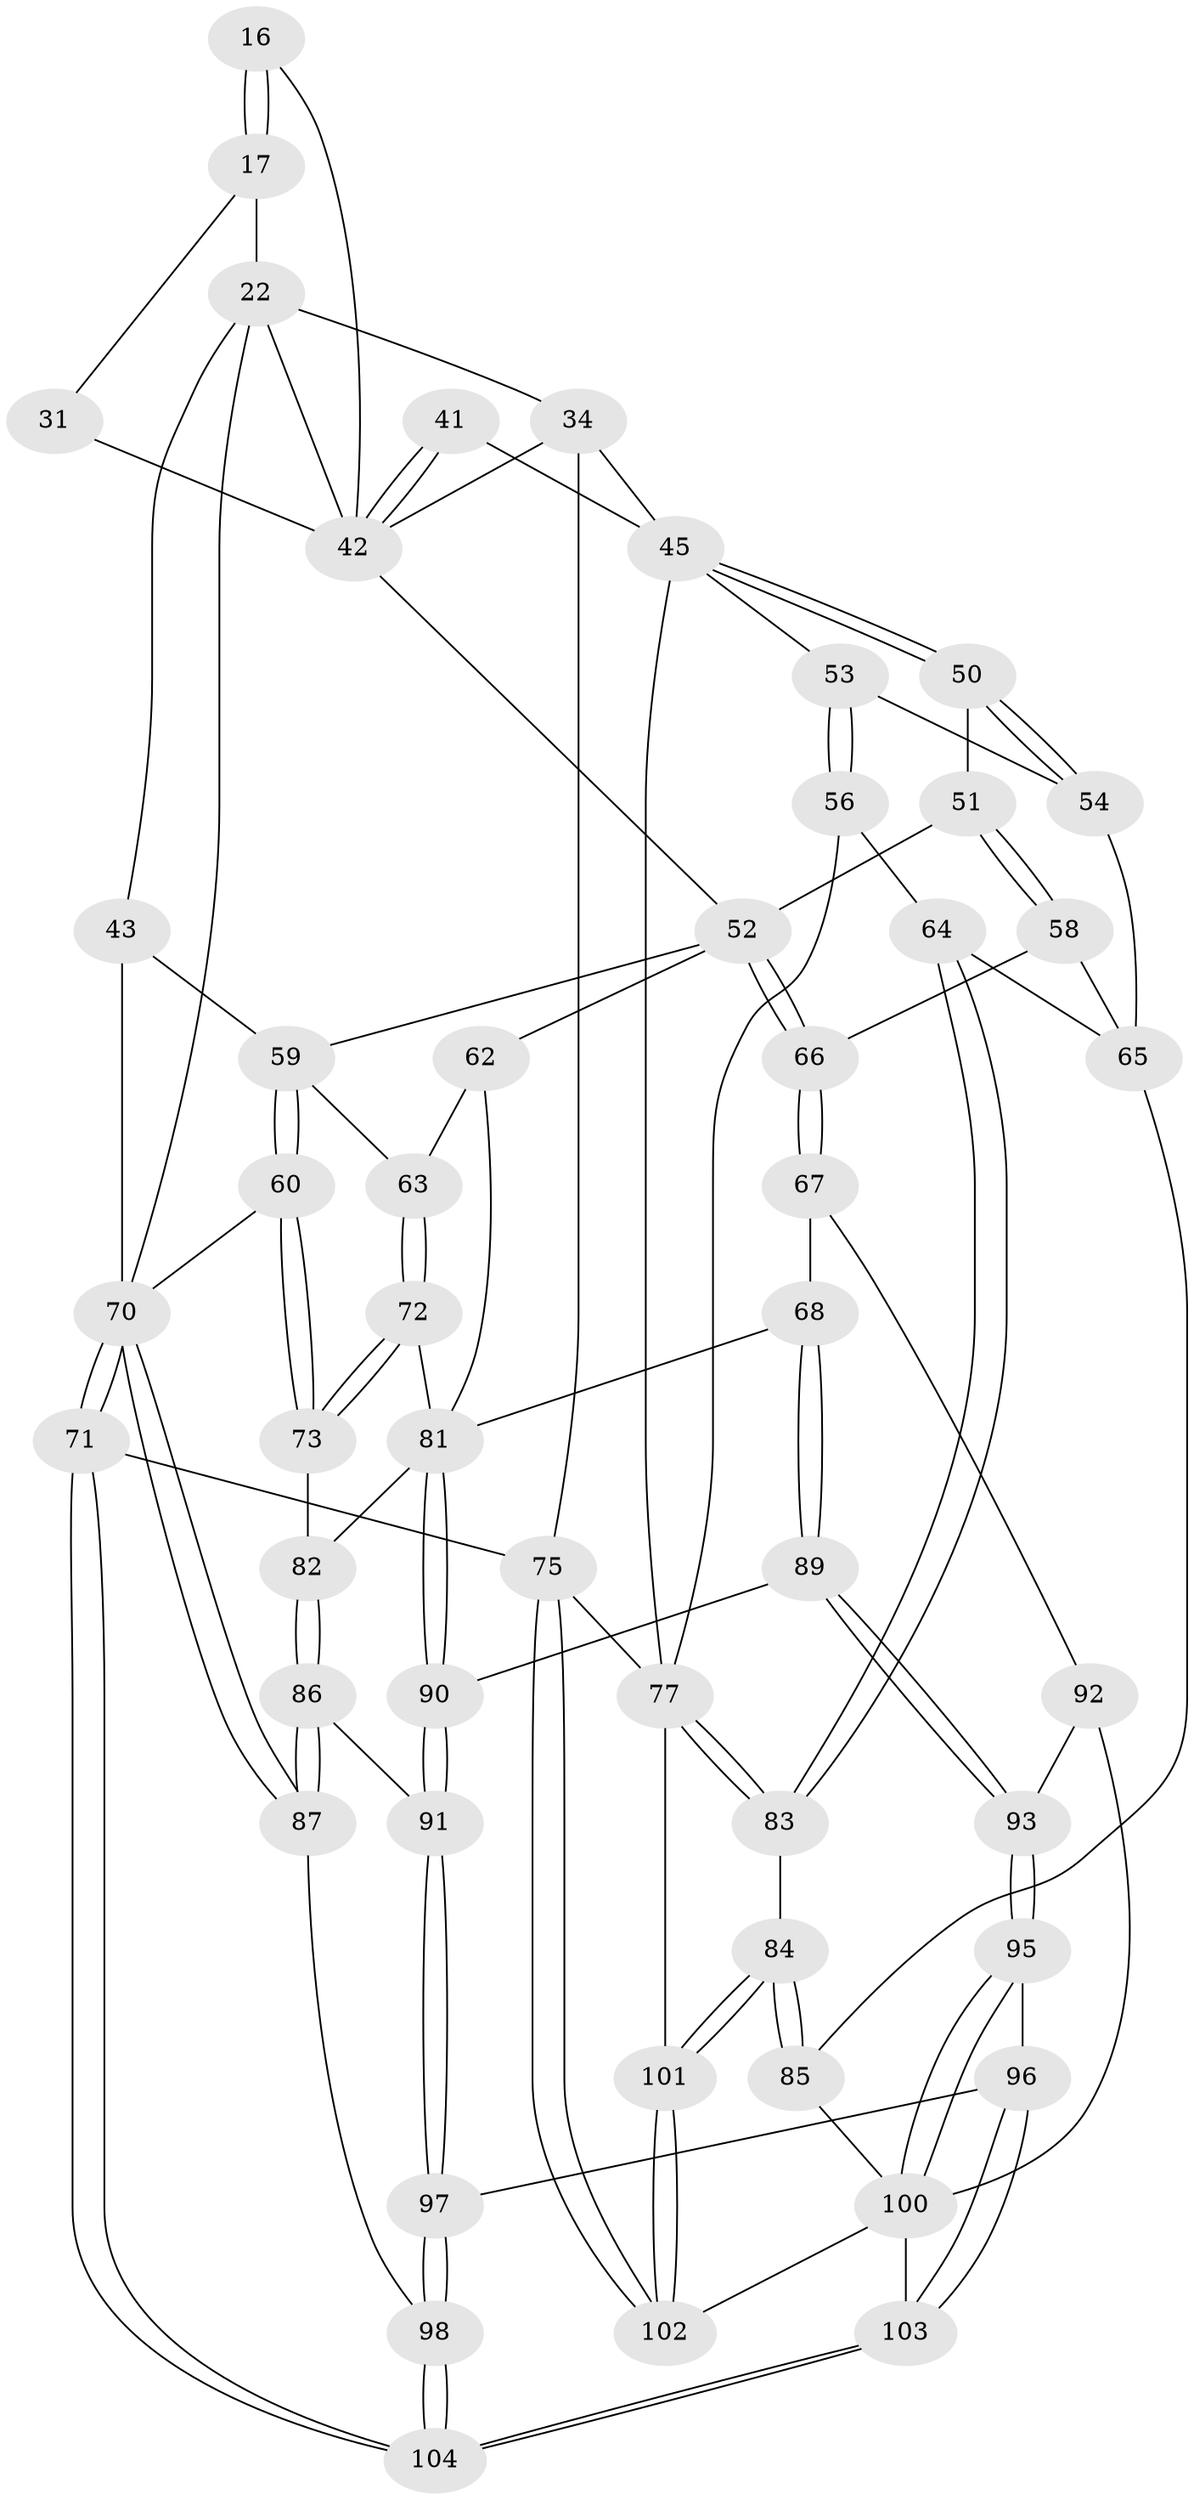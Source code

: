 // original degree distribution, {4: 0.19230769230769232, 5: 0.6153846153846154, 6: 0.17307692307692307, 3: 0.019230769230769232}
// Generated by graph-tools (version 1.1) at 2025/59/03/09/25 04:59:57]
// undirected, 52 vertices, 121 edges
graph export_dot {
graph [start="1"]
  node [color=gray90,style=filled];
  16 [pos="+0.3714086786757088+0.15094773074644294",super="+15+12"];
  17 [pos="+0.36869184638337005+0.1546631733130194",super="+11"];
  22 [pos="+0.2549323358399229+0.2641239730987001",super="+10+13"];
  31 [pos="+0.4605098681540256+0.18073825022689904",super="+29"];
  34 [pos="+0.7779293465204512+0.19293127122964773",super="+33+19"];
  41 [pos="+0.6536639786059697+0.329714940592183"];
  42 [pos="+0.47453220476773184+0.3594195869558253",super="+40+30+32+35+26"];
  43 [pos="+0.016027213657513733+0.34451904772109004",super="+24"];
  45 [pos="+0.6545974886089474+0.3305319644524415",super="+39+38"];
  50 [pos="+0.6737857385459975+0.3852080246793829"];
  51 [pos="+0.6400713607288272+0.41739188722288717"];
  52 [pos="+0.501448218681765+0.5051420062390015",super="+46+47"];
  53 [pos="+0.8179341457377356+0.445047782368606"];
  54 [pos="+0.7183257306659112+0.4427176434092863"];
  56 [pos="+0.8484168937073575+0.5338079742626608"];
  58 [pos="+0.5834628615766921+0.5543549476008532"];
  59 [pos="+0.10234251171521597+0.4706875211679748",super="+49+48"];
  60 [pos="+0.0018497626477882623+0.6072640447088632"];
  62 [pos="+0.2889734447554058+0.5249913576968885"];
  63 [pos="+0.2113534279890173+0.5469424767343918"];
  64 [pos="+0.8173656039503695+0.6144079810714618"];
  65 [pos="+0.6872912539833776+0.6139962803577691",super="+57"];
  66 [pos="+0.5076157708178545+0.5410755471472674"];
  67 [pos="+0.41720665778517185+0.6560244752449793"];
  68 [pos="+0.40076952306604297+0.6551454627485587"];
  70 [pos="+0+0.7982125768143604",super="+61+44+21"];
  71 [pos="+0+1",super="+7"];
  72 [pos="+0.16710843532496658+0.624475382940003"];
  73 [pos="+0.13421581239648744+0.6363704658395694"];
  75 [pos="+1+1",super="+5"];
  77 [pos="+1+0.7035473160806138",super="+76+55+36"];
  81 [pos="+0.2069369890248958+0.7474793406230679",super="+74+69"];
  82 [pos="+0.15972004324380829+0.7097376695808899"];
  83 [pos="+0.8590788692174237+0.6705311870265696"];
  84 [pos="+0.7824239990806118+0.847442479740929"];
  85 [pos="+0.7045229692689199+0.8269860890024547",super="+78"];
  86 [pos="+0.08579740976885704+0.7701589253978335"];
  87 [pos="+0+0.8183440551498958"];
  89 [pos="+0.30477540803295505+0.761693967056852"];
  90 [pos="+0.22566691884959025+0.7909751657501641"];
  91 [pos="+0.22548361412372772+0.7913036028814051"];
  92 [pos="+0.47182248895139245+0.8150110214820914",super="+80"];
  93 [pos="+0.3569746402882869+0.8738309094084802"];
  95 [pos="+0.3476211382228954+0.889883167092505"];
  96 [pos="+0.21590810367092667+0.8953277635137378"];
  97 [pos="+0.20554480212250753+0.8906175085845073"];
  98 [pos="+0.16299701541638642+0.910975549524048"];
  100 [pos="+0.45357428924775345+1",super="+99+79"];
  101 [pos="+0.7838679639665834+0.8489952652169542"];
  102 [pos="+0.9283778422124198+1"];
  103 [pos="+0.4164057411067903+1"];
  104 [pos="+0.11545695819732353+1"];
  16 -- 17 [weight=2];
  16 -- 17;
  16 -- 42 [weight=2];
  17 -- 31;
  17 -- 22;
  22 -- 42 [weight=2];
  22 -- 43;
  22 -- 70;
  22 -- 34 [weight=2];
  31 -- 42 [weight=3];
  34 -- 42 [weight=2];
  34 -- 75;
  34 -- 45 [weight=2];
  41 -- 42 [weight=2];
  41 -- 42;
  41 -- 45;
  42 -- 52;
  43 -- 59 [weight=2];
  43 -- 70 [weight=2];
  45 -- 50;
  45 -- 50;
  45 -- 53;
  45 -- 77;
  50 -- 51;
  50 -- 54;
  50 -- 54;
  51 -- 52;
  51 -- 58;
  51 -- 58;
  52 -- 66;
  52 -- 66;
  52 -- 59;
  52 -- 62;
  53 -- 54;
  53 -- 56;
  53 -- 56;
  54 -- 65;
  56 -- 64;
  56 -- 77;
  58 -- 66;
  58 -- 65;
  59 -- 60;
  59 -- 60;
  59 -- 63;
  60 -- 73;
  60 -- 73;
  60 -- 70;
  62 -- 63;
  62 -- 81;
  63 -- 72;
  63 -- 72;
  64 -- 65;
  64 -- 83;
  64 -- 83;
  65 -- 85;
  66 -- 67;
  66 -- 67;
  67 -- 68;
  67 -- 92;
  68 -- 89;
  68 -- 89;
  68 -- 81;
  70 -- 71 [weight=3];
  70 -- 71;
  70 -- 87;
  70 -- 87;
  71 -- 104;
  71 -- 104;
  71 -- 75 [weight=2];
  72 -- 73;
  72 -- 73;
  72 -- 81;
  73 -- 82;
  75 -- 102;
  75 -- 102;
  75 -- 77 [weight=2];
  77 -- 83;
  77 -- 83;
  77 -- 101;
  81 -- 82;
  81 -- 90;
  81 -- 90;
  82 -- 86;
  82 -- 86;
  83 -- 84;
  84 -- 85;
  84 -- 85;
  84 -- 101;
  84 -- 101;
  85 -- 100 [weight=2];
  86 -- 87;
  86 -- 87;
  86 -- 91;
  87 -- 98;
  89 -- 90;
  89 -- 93;
  89 -- 93;
  90 -- 91;
  90 -- 91;
  91 -- 97;
  91 -- 97;
  92 -- 93;
  92 -- 100 [weight=2];
  93 -- 95;
  93 -- 95;
  95 -- 96;
  95 -- 100;
  95 -- 100;
  96 -- 97;
  96 -- 103;
  96 -- 103;
  97 -- 98;
  97 -- 98;
  98 -- 104;
  98 -- 104;
  100 -- 103;
  100 -- 102;
  101 -- 102;
  101 -- 102;
  103 -- 104;
  103 -- 104;
}
